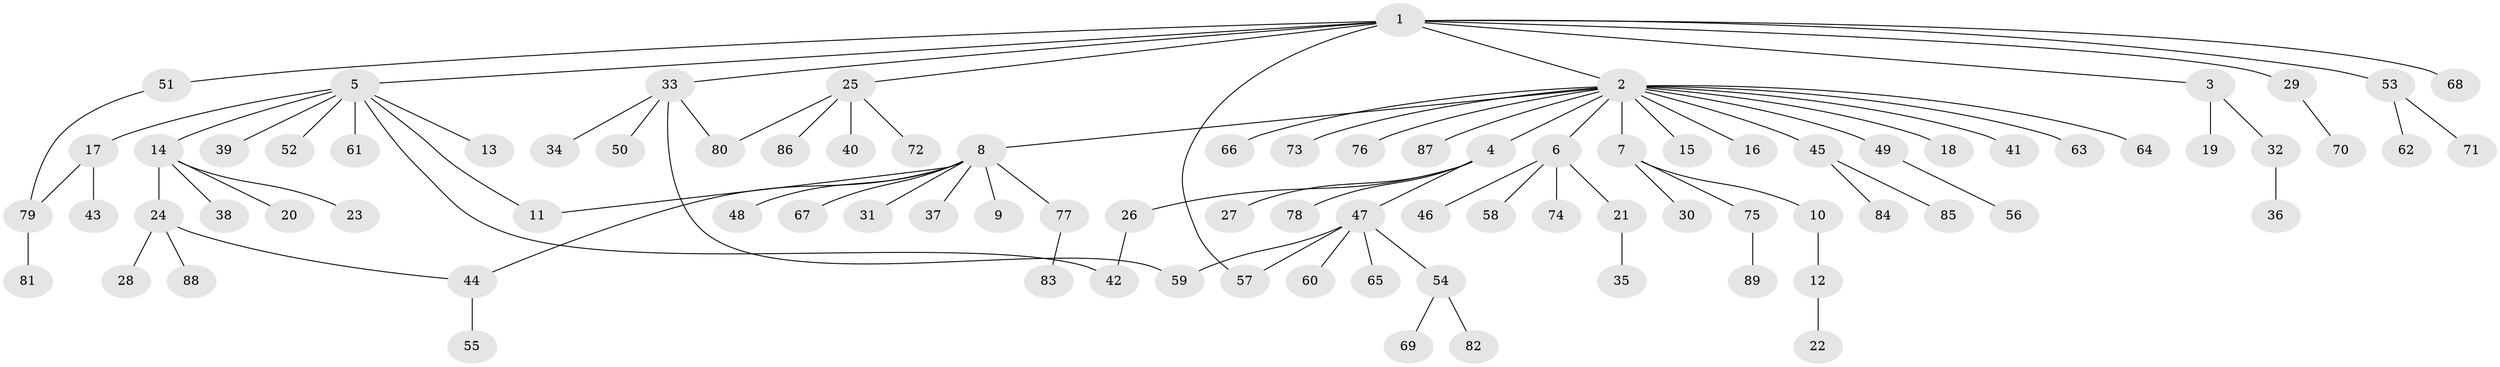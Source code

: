 // Generated by graph-tools (version 1.1) at 2025/49/03/09/25 03:49:49]
// undirected, 89 vertices, 95 edges
graph export_dot {
graph [start="1"]
  node [color=gray90,style=filled];
  1;
  2;
  3;
  4;
  5;
  6;
  7;
  8;
  9;
  10;
  11;
  12;
  13;
  14;
  15;
  16;
  17;
  18;
  19;
  20;
  21;
  22;
  23;
  24;
  25;
  26;
  27;
  28;
  29;
  30;
  31;
  32;
  33;
  34;
  35;
  36;
  37;
  38;
  39;
  40;
  41;
  42;
  43;
  44;
  45;
  46;
  47;
  48;
  49;
  50;
  51;
  52;
  53;
  54;
  55;
  56;
  57;
  58;
  59;
  60;
  61;
  62;
  63;
  64;
  65;
  66;
  67;
  68;
  69;
  70;
  71;
  72;
  73;
  74;
  75;
  76;
  77;
  78;
  79;
  80;
  81;
  82;
  83;
  84;
  85;
  86;
  87;
  88;
  89;
  1 -- 2;
  1 -- 3;
  1 -- 5;
  1 -- 25;
  1 -- 29;
  1 -- 33;
  1 -- 51;
  1 -- 53;
  1 -- 57;
  1 -- 68;
  2 -- 4;
  2 -- 6;
  2 -- 7;
  2 -- 8;
  2 -- 15;
  2 -- 16;
  2 -- 18;
  2 -- 41;
  2 -- 45;
  2 -- 49;
  2 -- 63;
  2 -- 64;
  2 -- 66;
  2 -- 73;
  2 -- 76;
  2 -- 87;
  3 -- 19;
  3 -- 32;
  4 -- 26;
  4 -- 27;
  4 -- 47;
  4 -- 78;
  5 -- 11;
  5 -- 13;
  5 -- 14;
  5 -- 17;
  5 -- 39;
  5 -- 42;
  5 -- 52;
  5 -- 61;
  6 -- 21;
  6 -- 46;
  6 -- 58;
  6 -- 74;
  7 -- 10;
  7 -- 30;
  7 -- 75;
  8 -- 9;
  8 -- 11;
  8 -- 31;
  8 -- 37;
  8 -- 44;
  8 -- 48;
  8 -- 67;
  8 -- 77;
  10 -- 12;
  12 -- 22;
  14 -- 20;
  14 -- 23;
  14 -- 24;
  14 -- 38;
  17 -- 43;
  17 -- 79;
  21 -- 35;
  24 -- 28;
  24 -- 44;
  24 -- 88;
  25 -- 40;
  25 -- 72;
  25 -- 80;
  25 -- 86;
  26 -- 42;
  29 -- 70;
  32 -- 36;
  33 -- 34;
  33 -- 50;
  33 -- 59;
  33 -- 80;
  44 -- 55;
  45 -- 84;
  45 -- 85;
  47 -- 54;
  47 -- 57;
  47 -- 59;
  47 -- 60;
  47 -- 65;
  49 -- 56;
  51 -- 79;
  53 -- 62;
  53 -- 71;
  54 -- 69;
  54 -- 82;
  75 -- 89;
  77 -- 83;
  79 -- 81;
}

